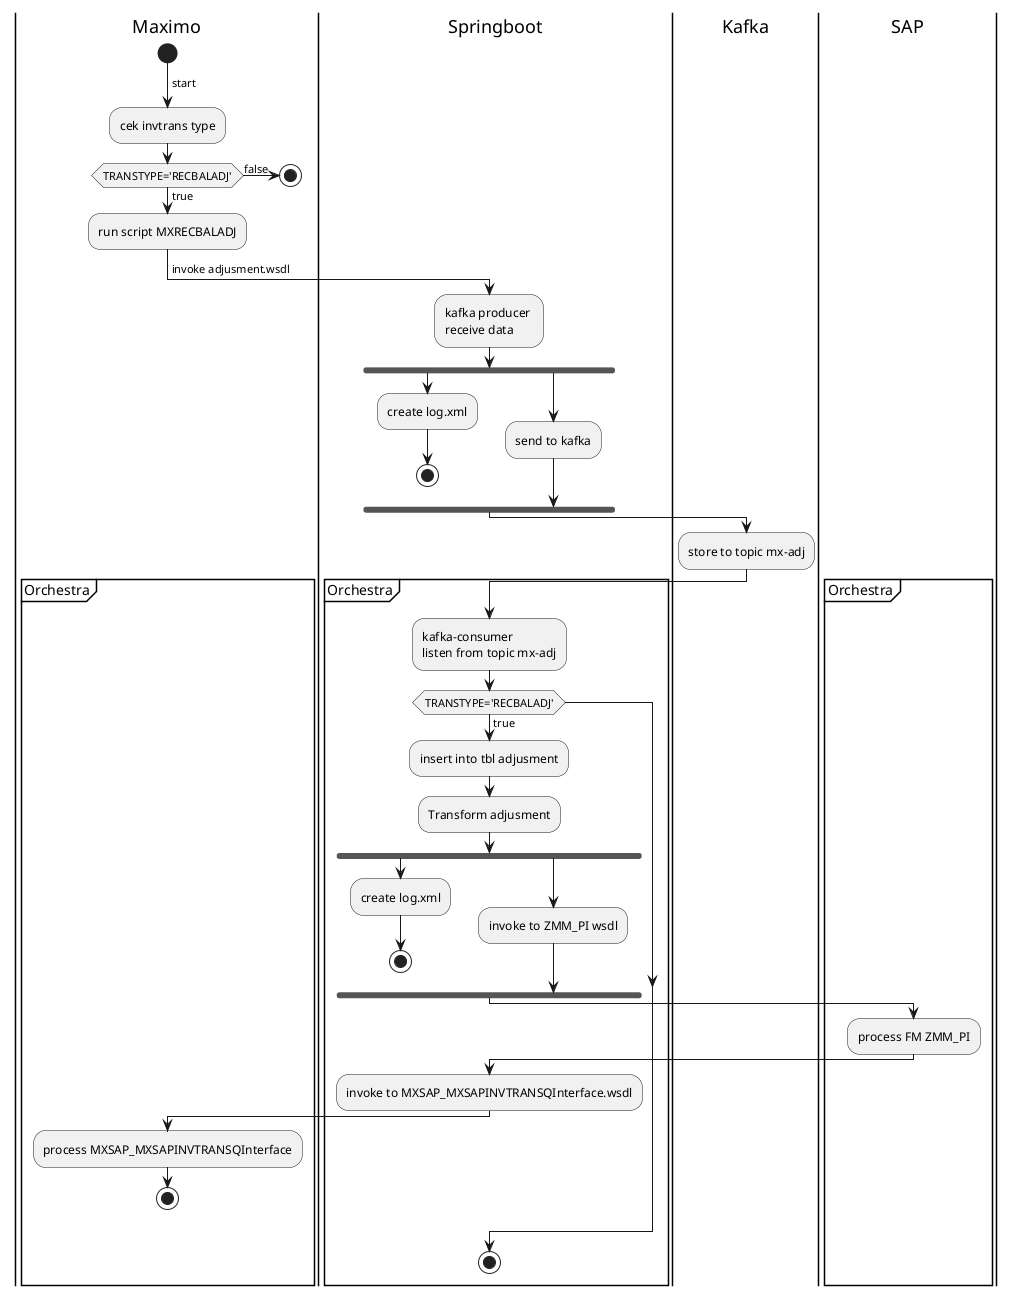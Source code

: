 @startuml
|Maximo|
start
-> start;
:cek invtrans type;
if (TRANSTYPE='RECBALADJ') then (true)
    :run script MXRECBALADJ;
else (false) 
stop    
endif
|Springboot|
->invoke adjusment.wsdl;
:kafka producer \nreceive data;
fork
:create log.xml;
stop
fork again
:send to kafka;
end fork;
|Kafka|
:store to topic mx-adj;
|Springboot|
partition Orchestra {
:kafka-consumer \nlisten from topic mx-adj;
if (TRANSTYPE='RECBALADJ') then (true)
    :insert into tbl adjusment;
    :Transform adjusment;
    fork
    :create log.xml;
    stop
    fork again
    :invoke to ZMM_PI wsdl;
    end fork
    |SAP|
    :process FM ZMM_PI;
    |Springboot|    
    :invoke to MXSAP_MXSAPINVTRANSQInterface.wsdl;
    |Maximo|
    :process MXSAP_MXSAPINVTRANSQInterface;
    stop
endif    
|Springboot|
stop
}
@enduml 
